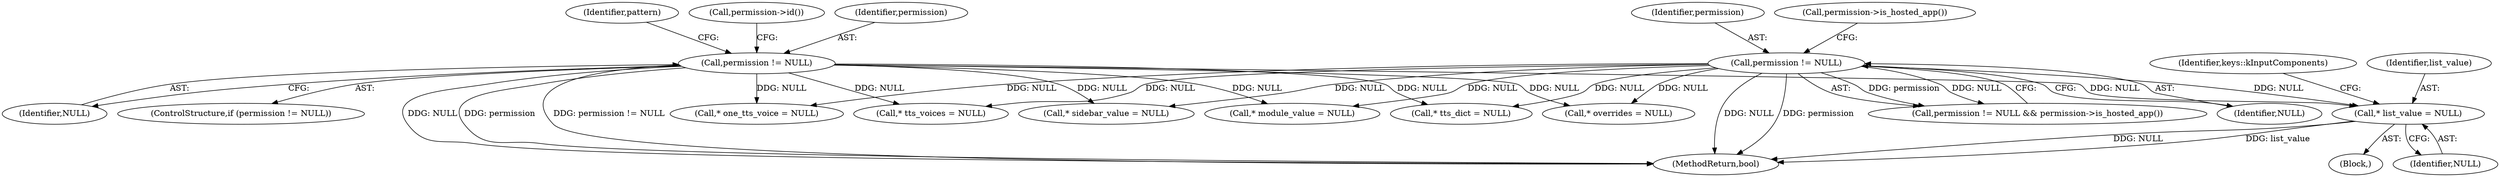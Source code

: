 digraph "0_Chrome_c63f2b7fe4fe2977f858a8e36d5f48db17eff2e7_30@pointer" {
"1001680" [label="(Call,* list_value = NULL)"];
"1001446" [label="(Call,permission != NULL)"];
"1001421" [label="(Call,permission != NULL)"];
"1001680" [label="(Call,* list_value = NULL)"];
"1001421" [label="(Call,permission != NULL)"];
"1001447" [label="(Identifier,permission)"];
"1001445" [label="(Call,permission != NULL && permission->is_hosted_app())"];
"1001686" [label="(Identifier,keys::kInputComponents)"];
"1001422" [label="(Identifier,permission)"];
"1001466" [label="(Identifier,pattern)"];
"1002175" [label="(Call,* tts_voices = NULL)"];
"1001449" [label="(Call,permission->is_hosted_app())"];
"1001446" [label="(Call,permission != NULL)"];
"1002113" [label="(Call,* sidebar_value = NULL)"];
"1002154" [label="(Call,* tts_dict = NULL)"];
"1001681" [label="(Identifier,list_value)"];
"1001615" [label="(Call,* overrides = NULL)"];
"1002203" [label="(Call,* one_tts_voice = NULL)"];
"1001428" [label="(Call,permission->id())"];
"1001420" [label="(ControlStructure,if (permission != NULL))"];
"1001678" [label="(Block,)"];
"1002448" [label="(MethodReturn,bool)"];
"1001448" [label="(Identifier,NULL)"];
"1001708" [label="(Call,* module_value = NULL)"];
"1001423" [label="(Identifier,NULL)"];
"1001682" [label="(Identifier,NULL)"];
"1001680" -> "1001678"  [label="AST: "];
"1001680" -> "1001682"  [label="CFG: "];
"1001681" -> "1001680"  [label="AST: "];
"1001682" -> "1001680"  [label="AST: "];
"1001686" -> "1001680"  [label="CFG: "];
"1001680" -> "1002448"  [label="DDG: NULL"];
"1001680" -> "1002448"  [label="DDG: list_value"];
"1001446" -> "1001680"  [label="DDG: NULL"];
"1001421" -> "1001680"  [label="DDG: NULL"];
"1001446" -> "1001445"  [label="AST: "];
"1001446" -> "1001448"  [label="CFG: "];
"1001447" -> "1001446"  [label="AST: "];
"1001448" -> "1001446"  [label="AST: "];
"1001449" -> "1001446"  [label="CFG: "];
"1001445" -> "1001446"  [label="CFG: "];
"1001446" -> "1002448"  [label="DDG: NULL"];
"1001446" -> "1002448"  [label="DDG: permission"];
"1001446" -> "1001445"  [label="DDG: permission"];
"1001446" -> "1001445"  [label="DDG: NULL"];
"1001446" -> "1001615"  [label="DDG: NULL"];
"1001446" -> "1001708"  [label="DDG: NULL"];
"1001446" -> "1002113"  [label="DDG: NULL"];
"1001446" -> "1002154"  [label="DDG: NULL"];
"1001446" -> "1002175"  [label="DDG: NULL"];
"1001446" -> "1002203"  [label="DDG: NULL"];
"1001421" -> "1001420"  [label="AST: "];
"1001421" -> "1001423"  [label="CFG: "];
"1001422" -> "1001421"  [label="AST: "];
"1001423" -> "1001421"  [label="AST: "];
"1001428" -> "1001421"  [label="CFG: "];
"1001466" -> "1001421"  [label="CFG: "];
"1001421" -> "1002448"  [label="DDG: permission"];
"1001421" -> "1002448"  [label="DDG: permission != NULL"];
"1001421" -> "1002448"  [label="DDG: NULL"];
"1001421" -> "1001615"  [label="DDG: NULL"];
"1001421" -> "1001708"  [label="DDG: NULL"];
"1001421" -> "1002113"  [label="DDG: NULL"];
"1001421" -> "1002154"  [label="DDG: NULL"];
"1001421" -> "1002175"  [label="DDG: NULL"];
"1001421" -> "1002203"  [label="DDG: NULL"];
}

